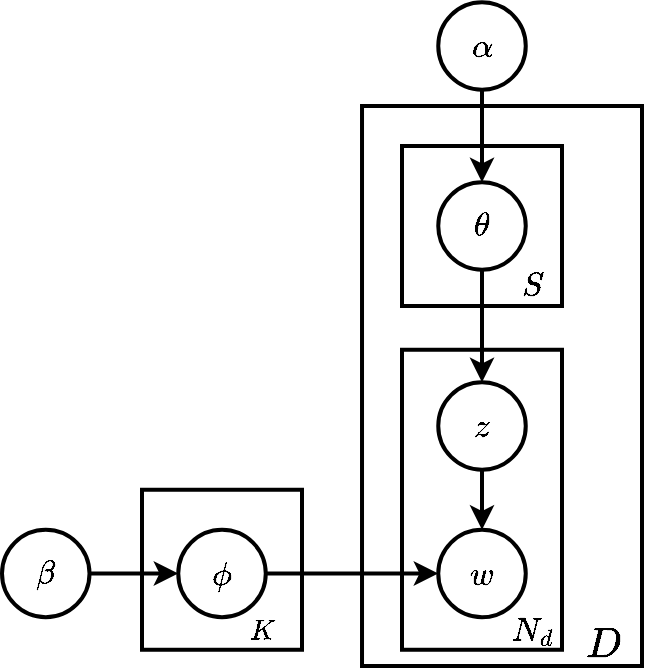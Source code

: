 <mxfile version="13.4.2" type="dropbox"><diagram id="prtHgNgQTEPvFCAcTncT" name="Page-1"><mxGraphModel dx="1422" dy="772" grid="1" gridSize="10" guides="1" tooltips="1" connect="1" arrows="1" fold="1" page="1" pageScale="1" pageWidth="827" pageHeight="1169" math="1" shadow="0"><root><mxCell id="0"/><mxCell id="1" parent="0"/><mxCell id="H1uBd5_sg5NVMTOxXIpg-2" value="" style="rounded=0;whiteSpace=wrap;html=1;strokeWidth=2;" vertex="1" parent="1"><mxGeometry x="320.01" y="250" width="139.99" height="280" as="geometry"/></mxCell><mxCell id="H1uBd5_sg5NVMTOxXIpg-8" value="" style="rounded=0;whiteSpace=wrap;html=1;strokeWidth=2;" vertex="1" parent="1"><mxGeometry x="340" y="371.88" width="80" height="150" as="geometry"/></mxCell><mxCell id="sU7nvFxzroN_vOMkHL2D-10" value="" style="rounded=0;whiteSpace=wrap;html=1;strokeWidth=2;" parent="1" vertex="1"><mxGeometry x="340" y="270" width="80" height="80" as="geometry"/></mxCell><mxCell id="sU7nvFxzroN_vOMkHL2D-30" style="edgeStyle=orthogonalEdgeStyle;rounded=0;orthogonalLoop=1;jettySize=auto;html=1;exitX=0.5;exitY=1;exitDx=0;exitDy=0;strokeWidth=2;" parent="1" source="sU7nvFxzroN_vOMkHL2D-6" target="sU7nvFxzroN_vOMkHL2D-24" edge="1"><mxGeometry relative="1" as="geometry"/></mxCell><mxCell id="sU7nvFxzroN_vOMkHL2D-6" value="&lt;font style=&quot;font-size: 14px&quot;&gt;`\theta`&lt;/font&gt;" style="ellipse;whiteSpace=wrap;html=1;aspect=fixed;strokeWidth=2;" parent="1" vertex="1"><mxGeometry x="358.13" y="288.13" width="43.75" height="43.75" as="geometry"/></mxCell><mxCell id="sU7nvFxzroN_vOMkHL2D-2" value="" style="whiteSpace=wrap;html=1;aspect=fixed;strokeWidth=2;" parent="1" vertex="1"><mxGeometry x="210" y="441.88" width="80" height="80" as="geometry"/></mxCell><mxCell id="sU7nvFxzroN_vOMkHL2D-26" style="edgeStyle=orthogonalEdgeStyle;rounded=0;orthogonalLoop=1;jettySize=auto;html=1;exitX=0.5;exitY=1;exitDx=0;exitDy=0;strokeWidth=2;" parent="1" source="sU7nvFxzroN_vOMkHL2D-19" target="sU7nvFxzroN_vOMkHL2D-6" edge="1"><mxGeometry relative="1" as="geometry"/></mxCell><mxCell id="sU7nvFxzroN_vOMkHL2D-19" value="&lt;font style=&quot;font-size: 14px&quot;&gt;`\alpha`&lt;/font&gt;" style="ellipse;whiteSpace=wrap;html=1;aspect=fixed;strokeWidth=2;" parent="1" vertex="1"><mxGeometry x="358.13" y="198.13" width="43.75" height="43.75" as="geometry"/></mxCell><mxCell id="sU7nvFxzroN_vOMkHL2D-34" style="edgeStyle=orthogonalEdgeStyle;rounded=0;orthogonalLoop=1;jettySize=auto;html=1;exitX=0.5;exitY=1;exitDx=0;exitDy=0;strokeWidth=2;" parent="1" source="sU7nvFxzroN_vOMkHL2D-24" target="sU7nvFxzroN_vOMkHL2D-25" edge="1"><mxGeometry relative="1" as="geometry"/></mxCell><mxCell id="sU7nvFxzroN_vOMkHL2D-24" value="&lt;font style=&quot;font-size: 14px&quot;&gt;`z`&lt;/font&gt;" style="ellipse;whiteSpace=wrap;html=1;aspect=fixed;strokeWidth=2;" parent="1" vertex="1"><mxGeometry x="358.13" y="388.13" width="43.75" height="43.75" as="geometry"/></mxCell><mxCell id="sU7nvFxzroN_vOMkHL2D-25" value="&lt;font style=&quot;font-size: 14px&quot;&gt;`w`&lt;/font&gt;" style="ellipse;whiteSpace=wrap;html=1;aspect=fixed;strokeWidth=2;" parent="1" vertex="1"><mxGeometry x="358.13" y="461.88" width="43.75" height="43.75" as="geometry"/></mxCell><mxCell id="sU7nvFxzroN_vOMkHL2D-46" style="edgeStyle=orthogonalEdgeStyle;rounded=0;orthogonalLoop=1;jettySize=auto;html=1;exitX=1;exitY=0.5;exitDx=0;exitDy=0;entryX=0;entryY=0.5;entryDx=0;entryDy=0;strokeWidth=2;" parent="1" source="sU7nvFxzroN_vOMkHL2D-39" target="sU7nvFxzroN_vOMkHL2D-45" edge="1"><mxGeometry relative="1" as="geometry"/></mxCell><mxCell id="sU7nvFxzroN_vOMkHL2D-39" value="&lt;font style=&quot;font-size: 14px&quot;&gt;`\beta`&lt;/font&gt;" style="ellipse;whiteSpace=wrap;html=1;aspect=fixed;strokeWidth=2;" parent="1" vertex="1"><mxGeometry x="140" y="461.88" width="43.75" height="43.75" as="geometry"/></mxCell><mxCell id="sU7nvFxzroN_vOMkHL2D-47" style="edgeStyle=orthogonalEdgeStyle;rounded=0;orthogonalLoop=1;jettySize=auto;html=1;exitX=1;exitY=0.5;exitDx=0;exitDy=0;entryX=0;entryY=0.5;entryDx=0;entryDy=0;strokeWidth=2;" parent="1" source="sU7nvFxzroN_vOMkHL2D-45" target="sU7nvFxzroN_vOMkHL2D-25" edge="1"><mxGeometry relative="1" as="geometry"/></mxCell><mxCell id="sU7nvFxzroN_vOMkHL2D-45" value="&lt;font style=&quot;font-size: 14px&quot;&gt;`\phi`&lt;/font&gt;" style="ellipse;whiteSpace=wrap;html=1;aspect=fixed;strokeWidth=2;" parent="1" vertex="1"><mxGeometry x="228.13" y="461.88" width="43.75" height="43.75" as="geometry"/></mxCell><mxCell id="sU7nvFxzroN_vOMkHL2D-48" value="`K`" style="text;html=1;align=center;verticalAlign=middle;resizable=0;points=[];autosize=1;strokeWidth=2;" parent="1" vertex="1"><mxGeometry x="255" y="501.88" width="30" height="20" as="geometry"/></mxCell><mxCell id="sU7nvFxzroN_vOMkHL2D-49" value="&lt;font style=&quot;font-size: 14px&quot;&gt;`N_d`&lt;/font&gt;" style="text;html=1;align=center;verticalAlign=middle;resizable=0;points=[];autosize=1;strokeWidth=2;" parent="1" vertex="1"><mxGeometry x="380" y="501.88" width="50" height="20" as="geometry"/></mxCell><mxCell id="sU7nvFxzroN_vOMkHL2D-50" value="&lt;font style=&quot;font-size: 18px&quot;&gt;`D`&lt;/font&gt;" style="text;html=1;align=center;verticalAlign=middle;resizable=0;points=[];autosize=1;strokeWidth=2;" parent="1" vertex="1"><mxGeometry x="420" y="510" width="40" height="20" as="geometry"/></mxCell><mxCell id="sU7nvFxzroN_vOMkHL2D-54" value="&lt;font style=&quot;font-size: 14px&quot;&gt;`S`&lt;/font&gt;" style="text;html=1;align=center;verticalAlign=middle;resizable=0;points=[];autosize=1;strokeWidth=2;" parent="1" vertex="1"><mxGeometry x="390" y="330" width="30" height="20" as="geometry"/></mxCell></root></mxGraphModel></diagram></mxfile>